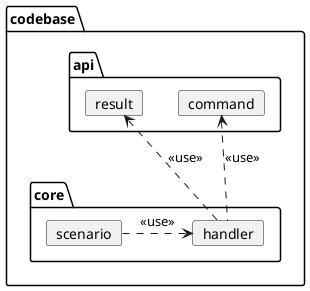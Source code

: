 @startuml
package codebase {
    package api {
        card command
        card result
    }
    package core {
        card handler
        card scenario
    }
}
handler .u.> command : <<use>>
handler .u.> result : <<use>>
scenario .r.> handler : <<use>>
@enduml
